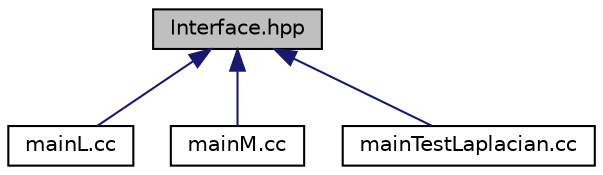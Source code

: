 digraph "Interface.hpp"
{
  edge [fontname="Helvetica",fontsize="10",labelfontname="Helvetica",labelfontsize="10"];
  node [fontname="Helvetica",fontsize="10",shape=record];
  Node1 [label="Interface.hpp",height=0.2,width=0.4,color="black", fillcolor="grey75", style="filled", fontcolor="black"];
  Node1 -> Node2 [dir="back",color="midnightblue",fontsize="10",style="solid",fontname="Helvetica"];
  Node2 [label="mainL.cc",height=0.2,width=0.4,color="black", fillcolor="white", style="filled",URL="$main_l_8cc.html"];
  Node1 -> Node3 [dir="back",color="midnightblue",fontsize="10",style="solid",fontname="Helvetica"];
  Node3 [label="mainM.cc",height=0.2,width=0.4,color="black", fillcolor="white", style="filled",URL="$main_m_8cc.html"];
  Node1 -> Node4 [dir="back",color="midnightblue",fontsize="10",style="solid",fontname="Helvetica"];
  Node4 [label="mainTestLaplacian.cc",height=0.2,width=0.4,color="black", fillcolor="white", style="filled",URL="$main_test_laplacian_8cc.html"];
}
